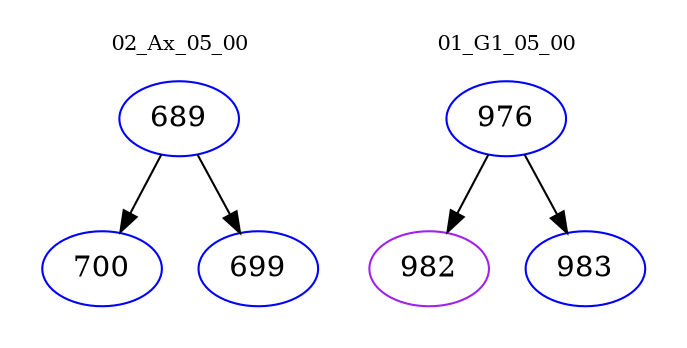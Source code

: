 digraph{
subgraph cluster_0 {
color = white
label = "02_Ax_05_00";
fontsize=10;
T0_689 [label="689", color="blue"]
T0_689 -> T0_700 [color="black"]
T0_700 [label="700", color="blue"]
T0_689 -> T0_699 [color="black"]
T0_699 [label="699", color="blue"]
}
subgraph cluster_1 {
color = white
label = "01_G1_05_00";
fontsize=10;
T1_976 [label="976", color="blue"]
T1_976 -> T1_982 [color="black"]
T1_982 [label="982", color="purple"]
T1_976 -> T1_983 [color="black"]
T1_983 [label="983", color="blue"]
}
}
